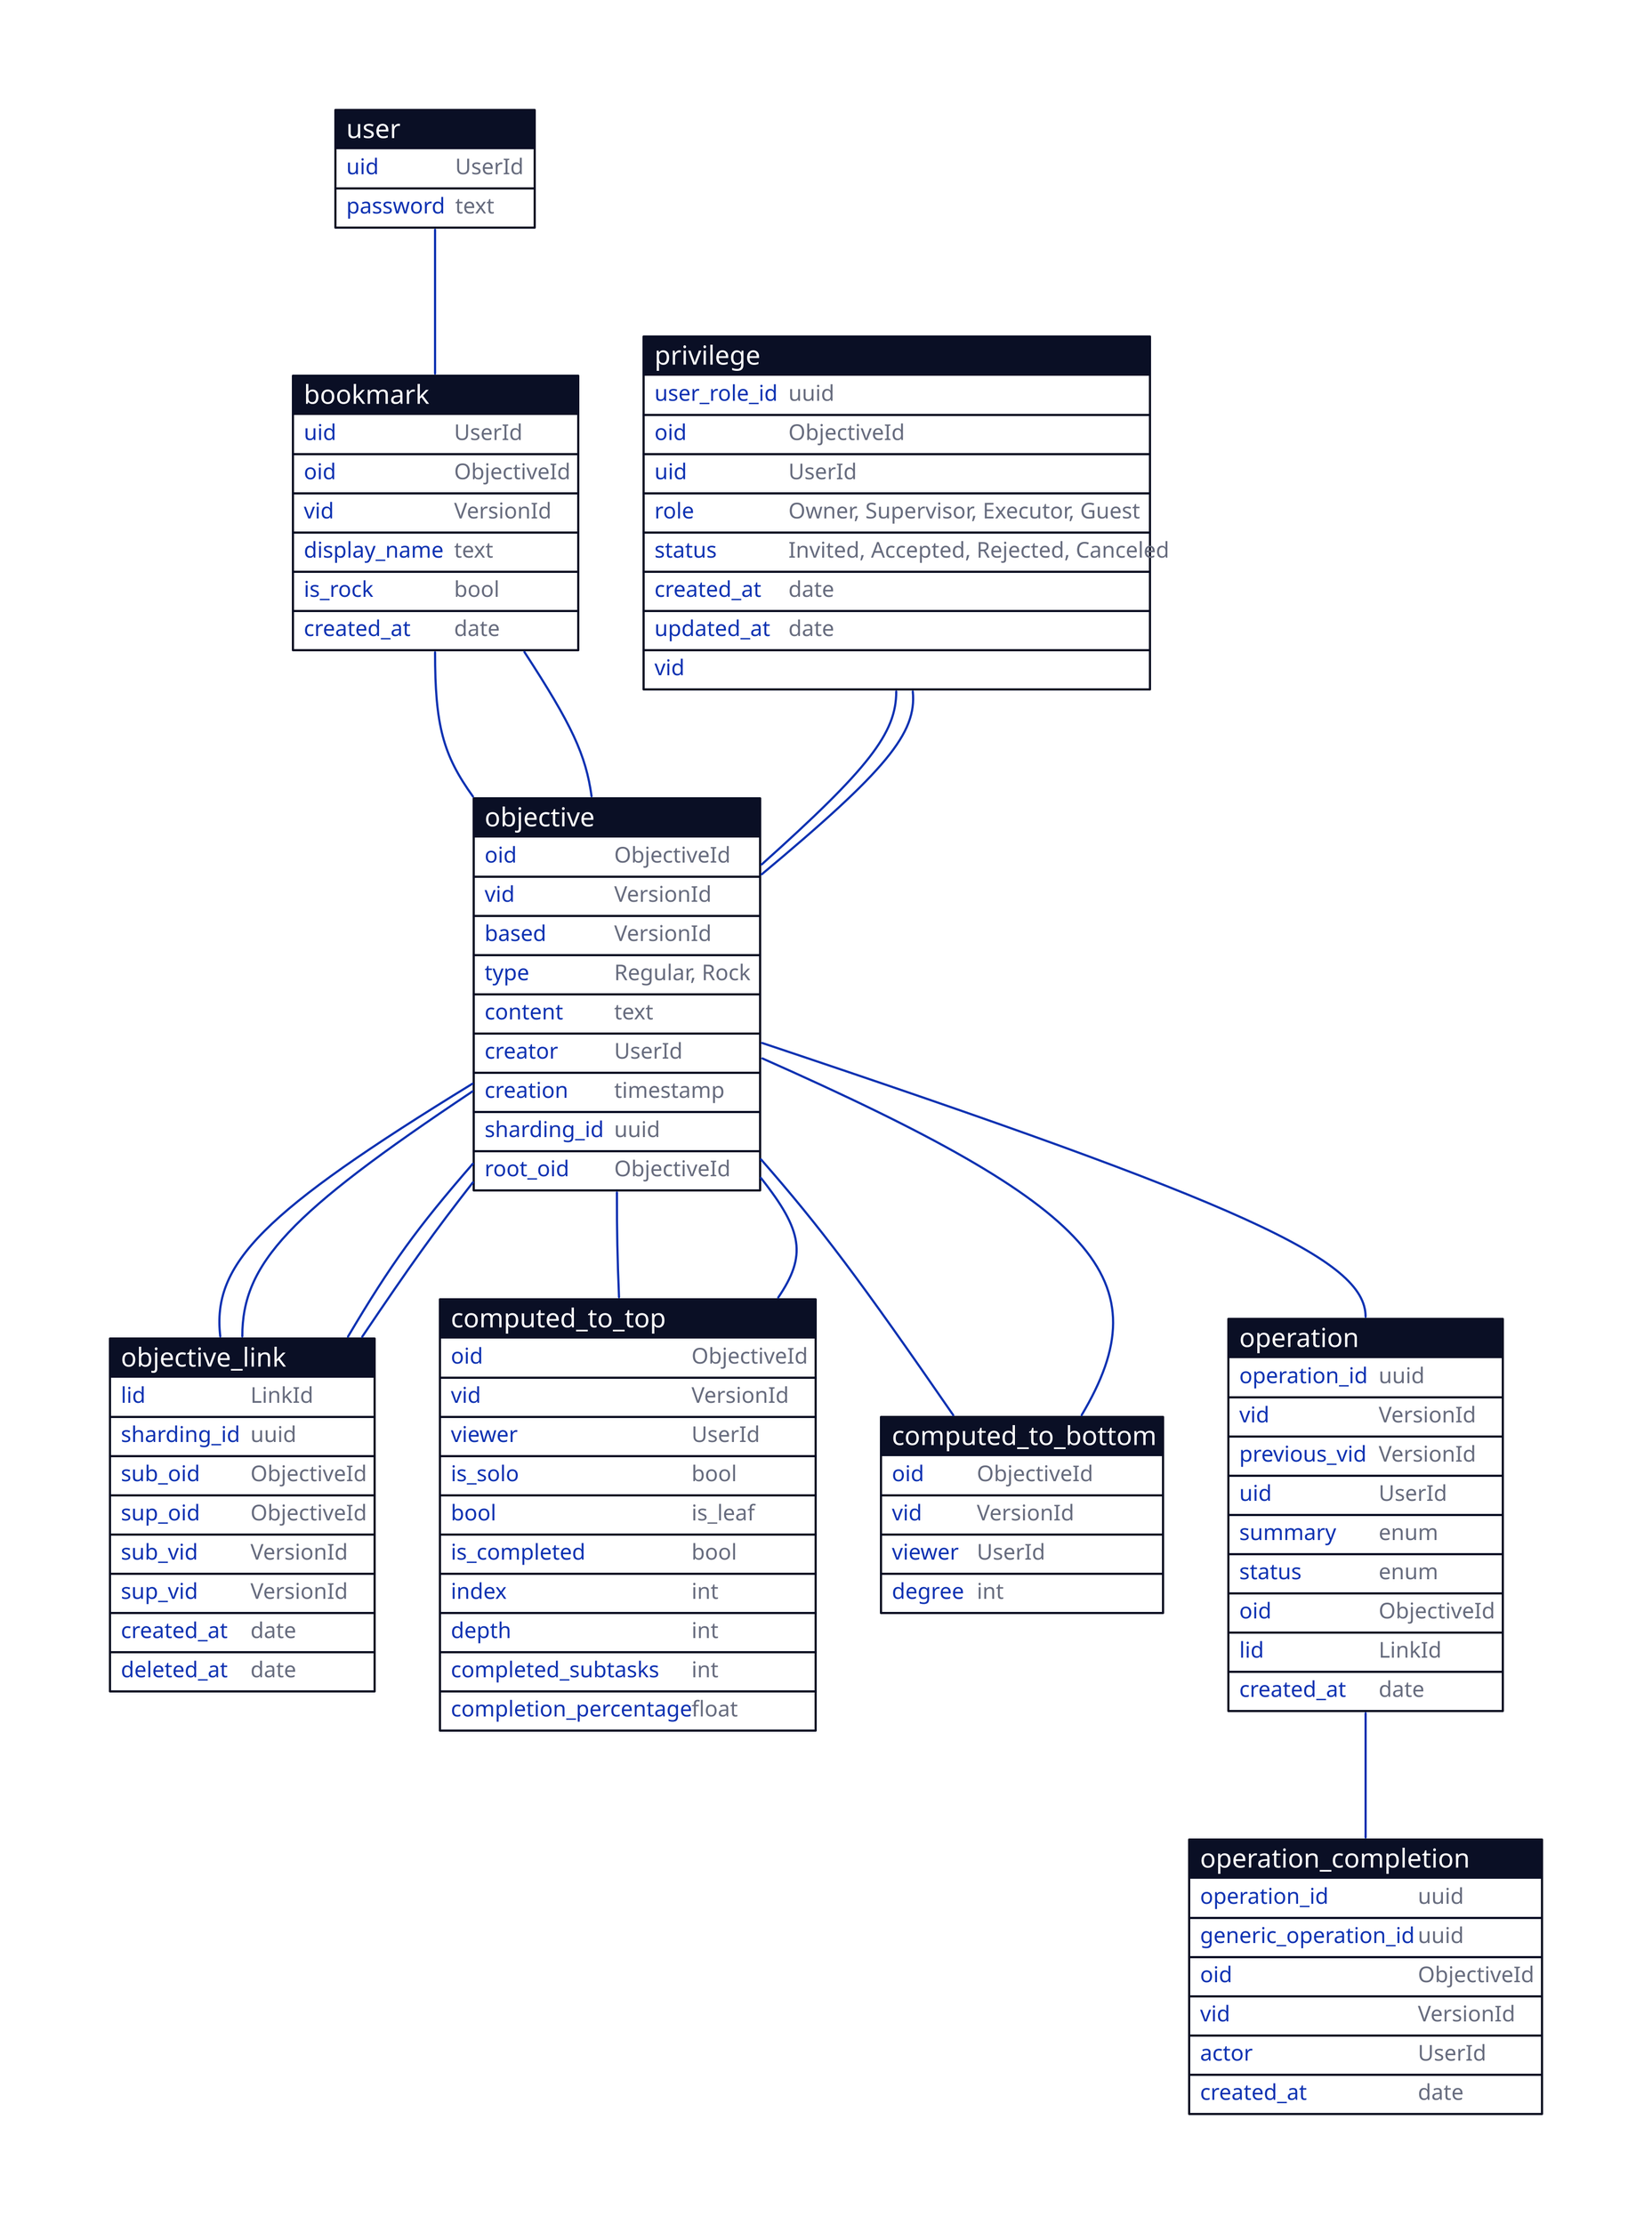 user: {
  shape: sql_table

  uid: UserId
  password: text
}

user -- bookmark

bookmark: {
  shape: sql_table

  uid: UserId
  oid: ObjectiveId
  vid: VersionId
  display_name: text
  is_rock: bool # rocks are hidden in the UI
  created_at: date
}

privilege: {
  shape: sql_table

  user_role_id: uuid
  oid: ObjectiveId
  uid: UserId
  role: "Owner, Supervisor, Executor, Guest"
  status: "Invited, Accepted, Rejected, Canceled"
  created_at: date
  updated_at: date
}

objective: {
  shape: sql_table

  oid: ObjectiveId
  vid: VersionId
  based: VersionId
  type: "Regular, Rock"
  content: text
  creator: UserId
  creation: timestamp

  # "Inherit: super obj, randomize else" 
  sharding_id: uuid
  # "Needed: for sharding." 
  root_oid: ObjectiveId
}

# recalculate every link on a tree when new viewer come" ?
objective_link: {
  shape: sql_table

  lid: LinkId

  # "Inherit: super obj, randomize otherwise" 
  sharding_id: uuid

  sub_oid: ObjectiveId
  sup_oid: ObjectiveId
  sub_vid: VersionId
  sup_vid: VersionId

  created_at: date
  deleted_at: date
}

objective.oid -- objective_link.sup_oid
objective.oid -- objective_link.sub_oid
objective.vid -- objective_link.sup_vid
objective.vid -- objective_link.sub_vid

# a bookmark points to a root node of a work tree
bookmark.oid -- objective.oid
bookmark.vid -- objective.vid

# Any task with custom privilege hand.can have owner/viewers/executors
privilege.oid -- objective.oid
privilege.vid -- objective.vid

computed_to_top: {
  shape: sql_table

  oid: ObjectiveId
  vid: VersionId
  viewer: UserId

  is_solo: bool
  bool: is_leaf
  # "for: leaf" 
  is_completed: bool

  # "inherited: from inviter on task creation." 
  index: int
  depth: int
  # "changes: for each user. divide with degree to find completion_percentage" 
  completed_subtasks: int
  # "changes: for each user. not the same with objective.is_completed" 
  completion_percentage: float
}

computed_to_bottom: {
  shape: sql_table

  oid: ObjectiveId
  vid: VersionId
  viewer: UserId

  degree: int
}

objective.oid -- computed_to_top.oid
objective.vid -- computed_to_top.vid

objective.oid -- computed_to_bottom.oid
objective.vid -- computed_to_bottom.vid

operation: {
  shape: sql_table

  operation_id: uuid
  vid: VersionId
  previous_vid: VersionId

  uid: UserId
  summary: enum
  status: enum

  oid: ObjectiveId
  lid: LinkId

  created_at: date
}

operation_completion: {
  shape: sql_table

  operation_id: uuid
  generic_operation_id: uuid
  oid: ObjectiveId
  vid: VersionId
  actor: UserId
  created_at: date
}

operation -- operation_completion

objective -- operation

